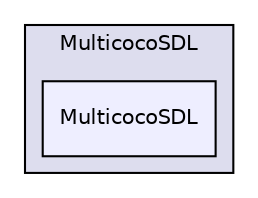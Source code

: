 digraph "MulticocoSDL/MulticocoSDL" {
  compound=true
  node [ fontsize="10", fontname="Helvetica"];
  edge [ labelfontsize="10", labelfontname="Helvetica"];
  subgraph clusterdir_8130f45d1316457b48fd9b7ae1ea15f0 {
    graph [ bgcolor="#ddddee", pencolor="black", label="MulticocoSDL" fontname="Helvetica", fontsize="10", URL="dir_8130f45d1316457b48fd9b7ae1ea15f0.html"]
  dir_6115a943514e0fdb9c58df84f4d07c66 [shape=box, label="MulticocoSDL", style="filled", fillcolor="#eeeeff", pencolor="black", URL="dir_6115a943514e0fdb9c58df84f4d07c66.html"];
  }
}

